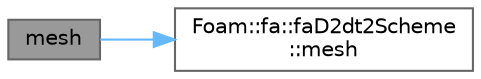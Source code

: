 digraph "mesh"
{
 // LATEX_PDF_SIZE
  bgcolor="transparent";
  edge [fontname=Helvetica,fontsize=10,labelfontname=Helvetica,labelfontsize=10];
  node [fontname=Helvetica,fontsize=10,shape=box,height=0.2,width=0.4];
  rankdir="LR";
  Node1 [id="Node000001",label="mesh",height=0.2,width=0.4,color="gray40", fillcolor="grey60", style="filled", fontcolor="black",tooltip=" "];
  Node1 -> Node2 [id="edge1_Node000001_Node000002",color="steelblue1",style="solid",tooltip=" "];
  Node2 [id="Node000002",label="Foam::fa::faD2dt2Scheme\l::mesh",height=0.2,width=0.4,color="grey40", fillcolor="white", style="filled",URL="$classFoam_1_1fa_1_1faD2dt2Scheme.html#ab02e5f435e5e77288bb4d91fcc998a9f",tooltip=" "];
}
